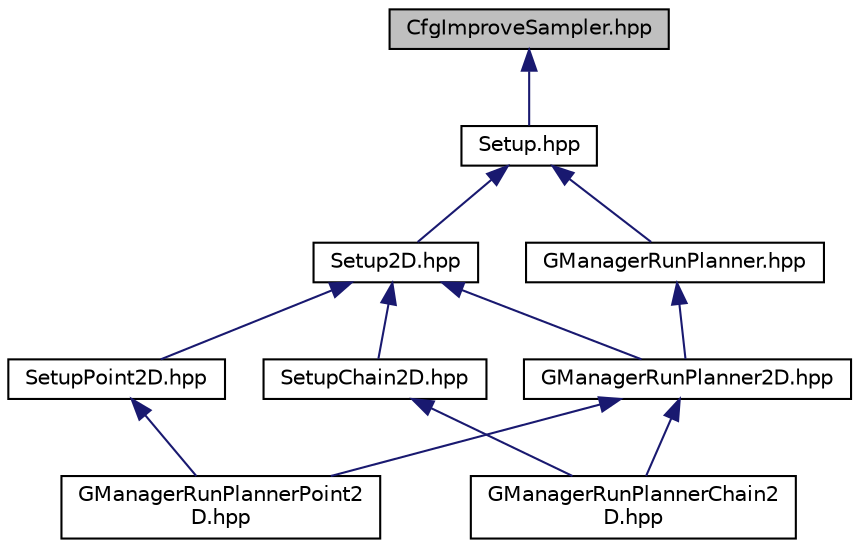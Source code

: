 digraph "CfgImproveSampler.hpp"
{
  bgcolor="transparent";
  edge [fontname="Helvetica",fontsize="10",labelfontname="Helvetica",labelfontsize="10"];
  node [fontname="Helvetica",fontsize="10",shape=record];
  Node1 [label="CfgImproveSampler.hpp",height=0.2,width=0.4,color="black", fillcolor="grey75", style="filled", fontcolor="black"];
  Node1 -> Node2 [dir="back",color="midnightblue",fontsize="10",style="solid",fontname="Helvetica"];
  Node2 [label="Setup.hpp",height=0.2,width=0.4,color="black",URL="$Setup_8hpp.html"];
  Node2 -> Node3 [dir="back",color="midnightblue",fontsize="10",style="solid",fontname="Helvetica"];
  Node3 [label="Setup2D.hpp",height=0.2,width=0.4,color="black",URL="$Setup2D_8hpp.html"];
  Node3 -> Node4 [dir="back",color="midnightblue",fontsize="10",style="solid",fontname="Helvetica"];
  Node4 [label="GManagerRunPlanner2D.hpp",height=0.2,width=0.4,color="black",URL="$GManagerRunPlanner2D_8hpp.html"];
  Node4 -> Node5 [dir="back",color="midnightblue",fontsize="10",style="solid",fontname="Helvetica"];
  Node5 [label="GManagerRunPlannerChain2\lD.hpp",height=0.2,width=0.4,color="black",URL="$GManagerRunPlannerChain2D_8hpp.html"];
  Node4 -> Node6 [dir="back",color="midnightblue",fontsize="10",style="solid",fontname="Helvetica"];
  Node6 [label="GManagerRunPlannerPoint2\lD.hpp",height=0.2,width=0.4,color="black",URL="$GManagerRunPlannerPoint2D_8hpp.html"];
  Node3 -> Node7 [dir="back",color="midnightblue",fontsize="10",style="solid",fontname="Helvetica"];
  Node7 [label="SetupChain2D.hpp",height=0.2,width=0.4,color="black",URL="$SetupChain2D_8hpp.html"];
  Node7 -> Node5 [dir="back",color="midnightblue",fontsize="10",style="solid",fontname="Helvetica"];
  Node3 -> Node8 [dir="back",color="midnightblue",fontsize="10",style="solid",fontname="Helvetica"];
  Node8 [label="SetupPoint2D.hpp",height=0.2,width=0.4,color="black",URL="$SetupPoint2D_8hpp.html"];
  Node8 -> Node6 [dir="back",color="midnightblue",fontsize="10",style="solid",fontname="Helvetica"];
  Node2 -> Node9 [dir="back",color="midnightblue",fontsize="10",style="solid",fontname="Helvetica"];
  Node9 [label="GManagerRunPlanner.hpp",height=0.2,width=0.4,color="black",URL="$GManagerRunPlanner_8hpp.html"];
  Node9 -> Node4 [dir="back",color="midnightblue",fontsize="10",style="solid",fontname="Helvetica"];
}
